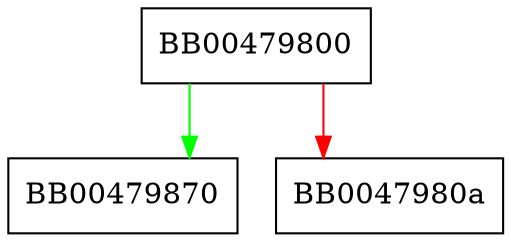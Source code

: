 digraph ssl3_ctx_ctrl {
  node [shape="box"];
  graph [splines=ortho];
  BB00479800 -> BB00479870 [color="green"];
  BB00479800 -> BB0047980a [color="red"];
}